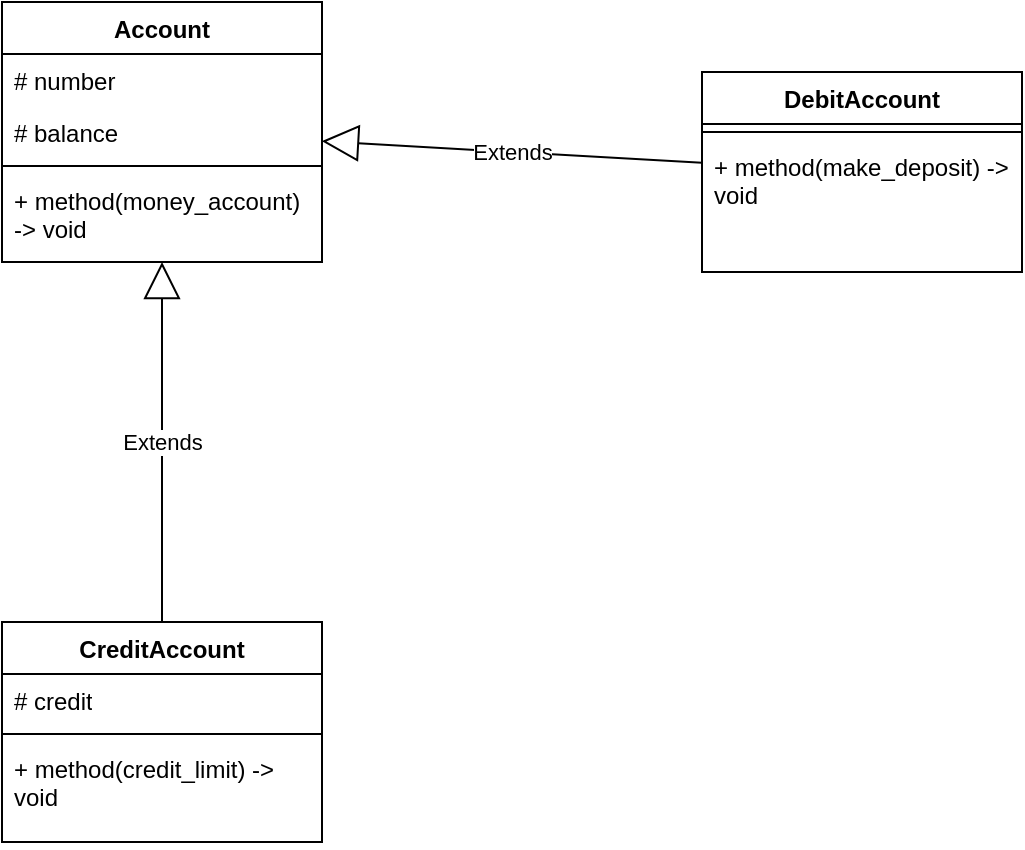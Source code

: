 <mxfile version="26.0.12">
  <diagram name="Страница — 1" id="xL7jcE5ZP4PiL-F7pvLl">
    <mxGraphModel dx="2236" dy="1822" grid="1" gridSize="10" guides="1" tooltips="1" connect="1" arrows="1" fold="1" page="1" pageScale="1" pageWidth="827" pageHeight="1169" math="0" shadow="0">
      <root>
        <mxCell id="0" />
        <mxCell id="1" parent="0" />
        <mxCell id="dme6JAfvv2osjkoDEfDv-1" value="Account" style="swimlane;fontStyle=1;align=center;verticalAlign=top;childLayout=stackLayout;horizontal=1;startSize=26;horizontalStack=0;resizeParent=1;resizeParentMax=0;resizeLast=0;collapsible=1;marginBottom=0;whiteSpace=wrap;html=1;" vertex="1" parent="1">
          <mxGeometry x="-220" y="-930" width="160" height="130" as="geometry" />
        </mxCell>
        <mxCell id="dme6JAfvv2osjkoDEfDv-5" value="# number" style="text;strokeColor=none;fillColor=none;align=left;verticalAlign=top;spacingLeft=4;spacingRight=4;overflow=hidden;rotatable=0;points=[[0,0.5],[1,0.5]];portConstraint=eastwest;whiteSpace=wrap;html=1;" vertex="1" parent="dme6JAfvv2osjkoDEfDv-1">
          <mxGeometry y="26" width="160" height="26" as="geometry" />
        </mxCell>
        <mxCell id="dme6JAfvv2osjkoDEfDv-86" value="# balance" style="text;strokeColor=none;fillColor=none;align=left;verticalAlign=top;spacingLeft=4;spacingRight=4;overflow=hidden;rotatable=0;points=[[0,0.5],[1,0.5]];portConstraint=eastwest;whiteSpace=wrap;html=1;" vertex="1" parent="dme6JAfvv2osjkoDEfDv-1">
          <mxGeometry y="52" width="160" height="26" as="geometry" />
        </mxCell>
        <mxCell id="dme6JAfvv2osjkoDEfDv-3" value="" style="line;strokeWidth=1;fillColor=none;align=left;verticalAlign=middle;spacingTop=-1;spacingLeft=3;spacingRight=3;rotatable=0;labelPosition=right;points=[];portConstraint=eastwest;strokeColor=inherit;" vertex="1" parent="dme6JAfvv2osjkoDEfDv-1">
          <mxGeometry y="78" width="160" height="8" as="geometry" />
        </mxCell>
        <mxCell id="dme6JAfvv2osjkoDEfDv-4" value="+ method(money_account) -&amp;gt; void" style="text;strokeColor=none;fillColor=none;align=left;verticalAlign=top;spacingLeft=4;spacingRight=4;overflow=hidden;rotatable=0;points=[[0,0.5],[1,0.5]];portConstraint=eastwest;whiteSpace=wrap;html=1;" vertex="1" parent="dme6JAfvv2osjkoDEfDv-1">
          <mxGeometry y="86" width="160" height="44" as="geometry" />
        </mxCell>
        <mxCell id="dme6JAfvv2osjkoDEfDv-74" value="CreditAccount" style="swimlane;fontStyle=1;align=center;verticalAlign=top;childLayout=stackLayout;horizontal=1;startSize=26;horizontalStack=0;resizeParent=1;resizeParentMax=0;resizeLast=0;collapsible=1;marginBottom=0;whiteSpace=wrap;html=1;" vertex="1" parent="1">
          <mxGeometry x="-220" y="-620" width="160" height="110" as="geometry" />
        </mxCell>
        <mxCell id="dme6JAfvv2osjkoDEfDv-75" value="# credit" style="text;strokeColor=none;fillColor=none;align=left;verticalAlign=top;spacingLeft=4;spacingRight=4;overflow=hidden;rotatable=0;points=[[0,0.5],[1,0.5]];portConstraint=eastwest;whiteSpace=wrap;html=1;" vertex="1" parent="dme6JAfvv2osjkoDEfDv-74">
          <mxGeometry y="26" width="160" height="26" as="geometry" />
        </mxCell>
        <mxCell id="dme6JAfvv2osjkoDEfDv-76" value="" style="line;strokeWidth=1;fillColor=none;align=left;verticalAlign=middle;spacingTop=-1;spacingLeft=3;spacingRight=3;rotatable=0;labelPosition=right;points=[];portConstraint=eastwest;strokeColor=inherit;" vertex="1" parent="dme6JAfvv2osjkoDEfDv-74">
          <mxGeometry y="52" width="160" height="8" as="geometry" />
        </mxCell>
        <mxCell id="dme6JAfvv2osjkoDEfDv-77" value="+ method(credit_limit) -&amp;gt; void" style="text;strokeColor=none;fillColor=none;align=left;verticalAlign=top;spacingLeft=4;spacingRight=4;overflow=hidden;rotatable=0;points=[[0,0.5],[1,0.5]];portConstraint=eastwest;whiteSpace=wrap;html=1;" vertex="1" parent="dme6JAfvv2osjkoDEfDv-74">
          <mxGeometry y="60" width="160" height="50" as="geometry" />
        </mxCell>
        <mxCell id="dme6JAfvv2osjkoDEfDv-78" value="DebitAccount" style="swimlane;fontStyle=1;align=center;verticalAlign=top;childLayout=stackLayout;horizontal=1;startSize=26;horizontalStack=0;resizeParent=1;resizeParentMax=0;resizeLast=0;collapsible=1;marginBottom=0;whiteSpace=wrap;html=1;" vertex="1" parent="1">
          <mxGeometry x="130" y="-895" width="160" height="100" as="geometry" />
        </mxCell>
        <mxCell id="dme6JAfvv2osjkoDEfDv-80" value="" style="line;strokeWidth=1;fillColor=none;align=left;verticalAlign=middle;spacingTop=-1;spacingLeft=3;spacingRight=3;rotatable=0;labelPosition=right;points=[];portConstraint=eastwest;strokeColor=inherit;" vertex="1" parent="dme6JAfvv2osjkoDEfDv-78">
          <mxGeometry y="26" width="160" height="8" as="geometry" />
        </mxCell>
        <mxCell id="dme6JAfvv2osjkoDEfDv-81" value="+ method(make_deposit) -&amp;gt; void" style="text;strokeColor=none;fillColor=none;align=left;verticalAlign=top;spacingLeft=4;spacingRight=4;overflow=hidden;rotatable=0;points=[[0,0.5],[1,0.5]];portConstraint=eastwest;whiteSpace=wrap;html=1;" vertex="1" parent="dme6JAfvv2osjkoDEfDv-78">
          <mxGeometry y="34" width="160" height="66" as="geometry" />
        </mxCell>
        <mxCell id="dme6JAfvv2osjkoDEfDv-83" value="Extends" style="endArrow=block;endSize=16;endFill=0;html=1;rounded=0;" edge="1" parent="1" source="dme6JAfvv2osjkoDEfDv-74" target="dme6JAfvv2osjkoDEfDv-1">
          <mxGeometry width="160" relative="1" as="geometry">
            <mxPoint x="-170" y="-650" as="sourcePoint" />
            <mxPoint x="-10" y="-650" as="targetPoint" />
          </mxGeometry>
        </mxCell>
        <mxCell id="dme6JAfvv2osjkoDEfDv-85" value="Extends" style="endArrow=block;endSize=16;endFill=0;html=1;rounded=0;" edge="1" parent="1" source="dme6JAfvv2osjkoDEfDv-78" target="dme6JAfvv2osjkoDEfDv-1">
          <mxGeometry width="160" relative="1" as="geometry">
            <mxPoint x="-170" y="-650" as="sourcePoint" />
            <mxPoint x="-10" y="-650" as="targetPoint" />
          </mxGeometry>
        </mxCell>
      </root>
    </mxGraphModel>
  </diagram>
</mxfile>
